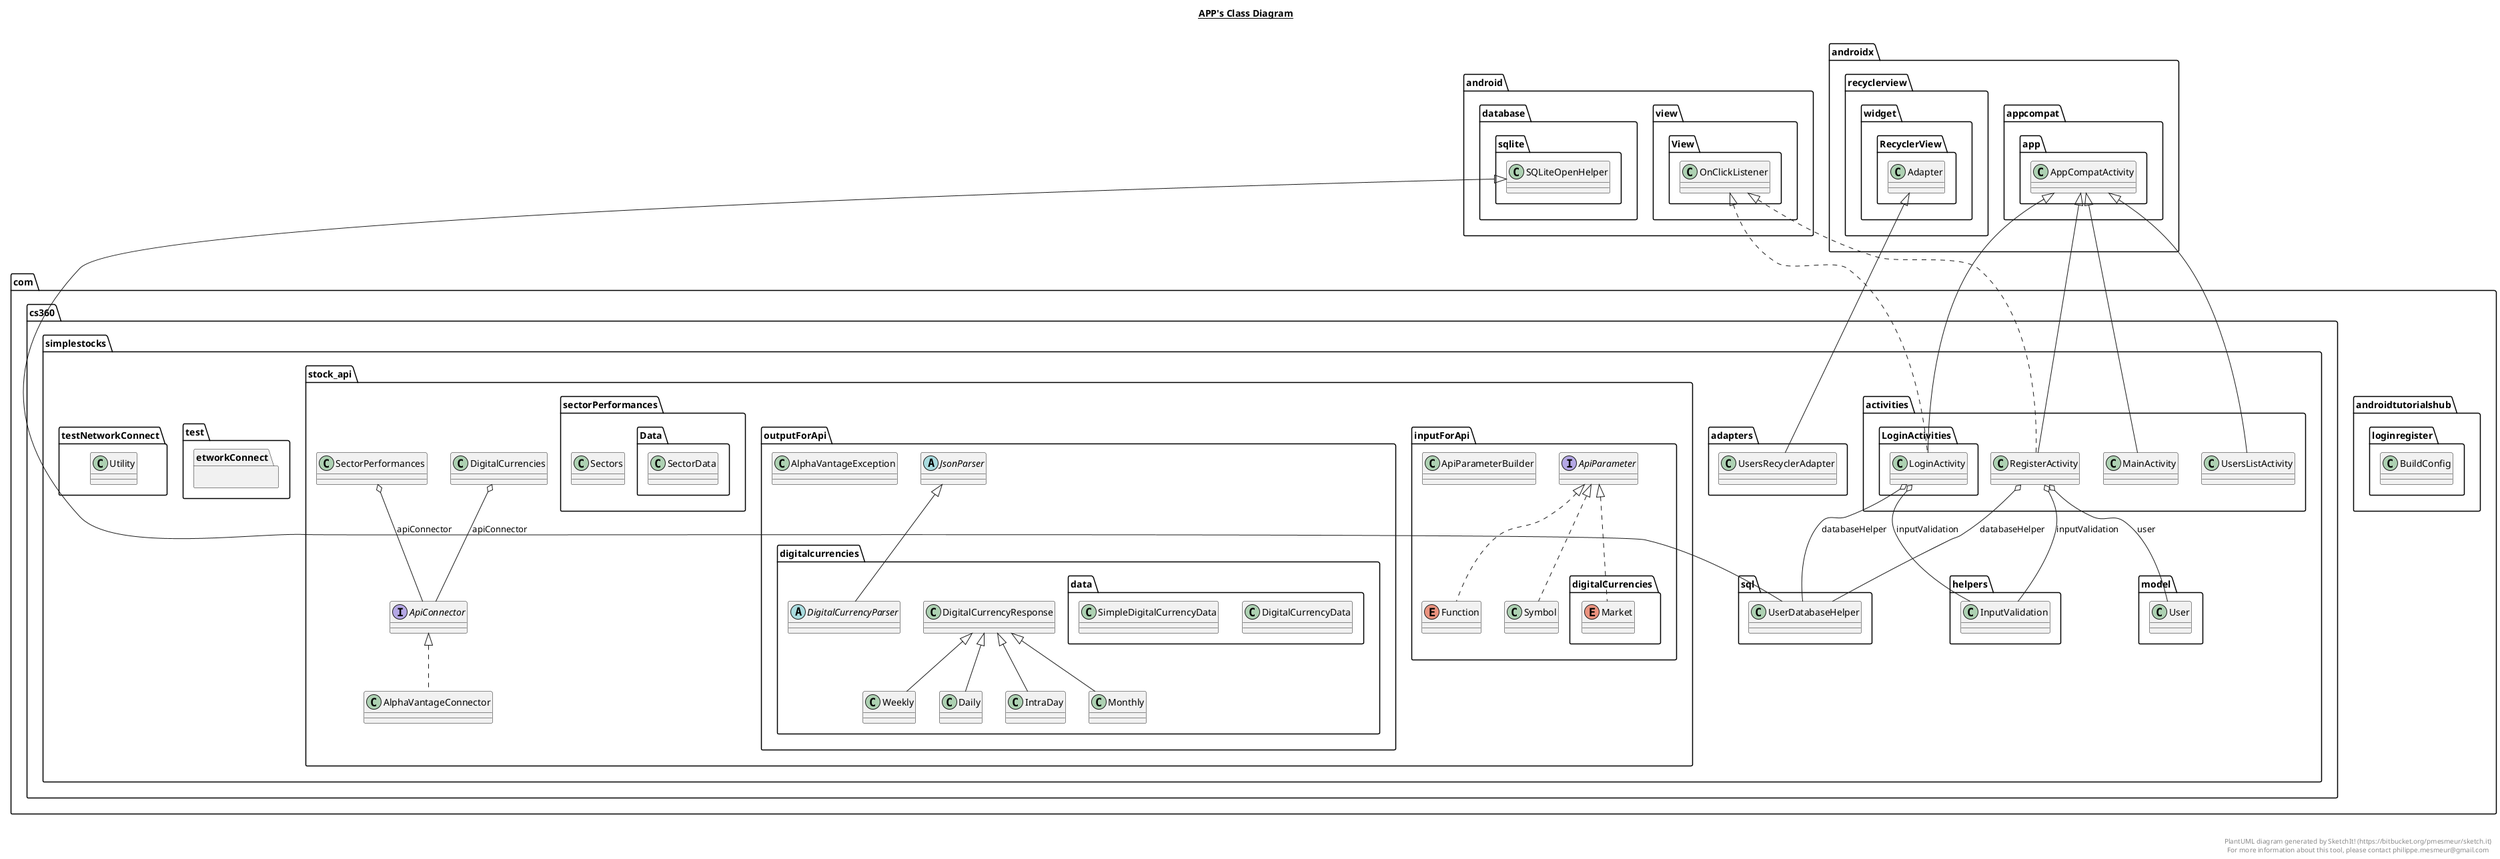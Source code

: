 @startuml

title __APP's Class Diagram__\n

  namespace com.androidtutorialshub.loginregister {
    class com.androidtutorialshub.loginregister.BuildConfig {

    }
  }
  

  namespace com.cs360.simplestocks.activities {
    class com.cs360.simplestocks.activities.LoginActivities.LoginActivity {
    }
  }
  

  namespace com.cs360.simplestocks.activities {
    class com.cs360.simplestocks.activities.MainActivity {
    }
  }
  

  namespace com.cs360.simplestocks.activities {
    class com.cs360.simplestocks.activities.RegisterActivity {
    }
  }
  

  namespace com.cs360.simplestocks.activities {
    class com.cs360.simplestocks.activities.UsersListActivity {
    }
  }
  

  namespace com.cs360.simplestocks.adapters {
    class com.cs360.simplestocks.adapters.UsersRecyclerAdapter {
    }
  }
  

  namespace com.cs360.simplestocks.helpers {
    class com.cs360.simplestocks.helpers.InputValidation {
    }
  }
  

  namespace com.cs360.simplestocks.model {
    class com.cs360.simplestocks.model.User {
    }
  }
  

  namespace com.cs360.simplestocks.sql {
    class com.cs360.simplestocks.sql.UserDatabaseHelper {
    }
  }
  

  namespace com.cs360.simplestocks.stock_api {
    class com.cs360.simplestocks.stock_api.AlphaVantageConnector {
    }
  }
  

  namespace com.cs360.simplestocks.stock_api {
    interface com.cs360.simplestocks.stock_api.ApiConnector {
    }
  }
  

  namespace com.cs360.simplestocks.stock_api {
    class com.cs360.simplestocks.stock_api.DigitalCurrencies {
    }
  }
  

  namespace com.cs360.simplestocks.stock_api {
    class com.cs360.simplestocks.stock_api.SectorPerformances {
    }
  }
  

  namespace com.cs360.simplestocks.stock_api {
    namespace inputForApi {
      interface com.cs360.simplestocks.stock_api.inputForApi.ApiParameter {
      }
    }
  }
  

  namespace com.cs360.simplestocks.stock_api {
    namespace inputForApi {
      class com.cs360.simplestocks.stock_api.inputForApi.ApiParameterBuilder {
      }
    }
  }
  

  namespace com.cs360.simplestocks.stock_api {
    namespace inputForApi {
      enum Function {
      }
    }
  }
  

  namespace com.cs360.simplestocks.stock_api {
    namespace inputForApi {
      class com.cs360.simplestocks.stock_api.inputForApi.Symbol {
      }
    }
  }
  

  namespace com.cs360.simplestocks.stock_api {
    namespace inputForApi {
      namespace digitalCurrencies {
        enum Market {
        }
      }
    }
  }
  

  namespace com.cs360.simplestocks.stock_api {
    namespace outputForApi {
      class com.cs360.simplestocks.stock_api.outputForApi.AlphaVantageException {
      }
    }
  }
  

  namespace com.cs360.simplestocks.stock_api {
    namespace outputForApi {
      abstract class com.cs360.simplestocks.stock_api.outputForApi.JsonParser {
      }
    }
  }
  

  namespace com.cs360.simplestocks.stock_api {
    namespace outputForApi {
      namespace digitalcurrencies {
        class com.cs360.simplestocks.stock_api.outputForApi.digitalcurrencies.Daily {
        }
      }
    }
  }
  

  namespace com.cs360.simplestocks.stock_api {
    namespace outputForApi {
      namespace digitalcurrencies {
        abstract class com.cs360.simplestocks.stock_api.outputForApi.digitalcurrencies.DigitalCurrencyParser {
        }
      }
    }
  }
  

  namespace com.cs360.simplestocks.stock_api {
    namespace outputForApi {
      namespace digitalcurrencies {
        class com.cs360.simplestocks.stock_api.outputForApi.digitalcurrencies.DigitalCurrencyResponse {
        }
      }
    }
  }
  

  namespace com.cs360.simplestocks.stock_api {
    namespace outputForApi {
      namespace digitalcurrencies {
        class com.cs360.simplestocks.stock_api.outputForApi.digitalcurrencies.IntraDay {
        }
      }
    }
  }
  

  namespace com.cs360.simplestocks.stock_api {
    namespace outputForApi {
      namespace digitalcurrencies {
        class com.cs360.simplestocks.stock_api.outputForApi.digitalcurrencies.Monthly {
        }
      }
    }
  }
  

  namespace com.cs360.simplestocks.stock_api {
    namespace outputForApi {
      namespace digitalcurrencies {
        class com.cs360.simplestocks.stock_api.outputForApi.digitalcurrencies.Weekly {
        }
      }
    }
  }
  

  namespace com.cs360.simplestocks.stock_api {
    namespace outputForApi {
      namespace digitalcurrencies {
        namespace data {
          class com.cs360.simplestocks.stock_api.outputForApi.digitalcurrencies.data.DigitalCurrencyData {
          }
        }
      }
    }
  }
  

  namespace com.cs360.simplestocks.stock_api {
    namespace outputForApi {
      namespace digitalcurrencies {
        namespace data {
          class com.cs360.simplestocks.stock_api.outputForApi.digitalcurrencies.data.SimpleDigitalCurrencyData {
          }
        }
      }
    }
  }
  

  namespace com.cs360.simplestocks.stock_api {
    namespace sectorPerformances {
      namespace Data {
        class com.cs360.simplestocks.stock_api.sectorPerformances.Data.SectorData {
        }
      }
    }
  }
  

  namespace com.cs360.simplestocks.stock_api {
    namespace sectorPerformances {
      class com.cs360.simplestocks.stock_api.sectorPerformances.Sectors {
      }
    }
  }
  

  namespace com.cs360.simplestocks.test {
    namespace etworkConnect {
      class com.cs360.simplestocks.testNetworkConnect.Utility {
      }
    }
  }
  

  com.cs360.simplestocks.activities.LoginActivities.LoginActivity .up.|> android.view.View.OnClickListener
  com.cs360.simplestocks.activities.LoginActivities.LoginActivity -up-|> androidx.appcompat.app.AppCompatActivity
  com.cs360.simplestocks.activities.LoginActivities.LoginActivity o-- com.cs360.simplestocks.sql.UserDatabaseHelper : databaseHelper
  com.cs360.simplestocks.activities.LoginActivities.LoginActivity o-- com.cs360.simplestocks.helpers.InputValidation : inputValidation
  com.cs360.simplestocks.activities.MainActivity -up-|> androidx.appcompat.app.AppCompatActivity
  com.cs360.simplestocks.activities.RegisterActivity .up.|> android.view.View.OnClickListener
  com.cs360.simplestocks.activities.RegisterActivity -up-|> androidx.appcompat.app.AppCompatActivity
  com.cs360.simplestocks.activities.RegisterActivity o-- com.cs360.simplestocks.sql.UserDatabaseHelper : databaseHelper
  com.cs360.simplestocks.activities.RegisterActivity o-- com.cs360.simplestocks.helpers.InputValidation : inputValidation
  com.cs360.simplestocks.activities.RegisterActivity o-- com.cs360.simplestocks.model.User : user
  com.cs360.simplestocks.activities.UsersListActivity -up-|> androidx.appcompat.app.AppCompatActivity
  com.cs360.simplestocks.adapters.UsersRecyclerAdapter -up-|> androidx.recyclerview.widget.RecyclerView.Adapter
  com.cs360.simplestocks.sql.UserDatabaseHelper -up-|> android.database.sqlite.SQLiteOpenHelper
  com.cs360.simplestocks.stock_api.AlphaVantageConnector .up.|> com.cs360.simplestocks.stock_api.ApiConnector
  com.cs360.simplestocks.stock_api.DigitalCurrencies o-- com.cs360.simplestocks.stock_api.ApiConnector : apiConnector
  com.cs360.simplestocks.stock_api.SectorPerformances o-- com.cs360.simplestocks.stock_api.ApiConnector : apiConnector
  com.cs360.simplestocks.stock_api.inputForApi.Function .up.|> com.cs360.simplestocks.stock_api.inputForApi.ApiParameter
  com.cs360.simplestocks.stock_api.inputForApi.Symbol .up.|> com.cs360.simplestocks.stock_api.inputForApi.ApiParameter
  com.cs360.simplestocks.stock_api.inputForApi.digitalCurrencies.Market .up.|> com.cs360.simplestocks.stock_api.inputForApi.ApiParameter
  com.cs360.simplestocks.stock_api.outputForApi.digitalcurrencies.Daily -up-|> com.cs360.simplestocks.stock_api.outputForApi.digitalcurrencies.DigitalCurrencyResponse
  com.cs360.simplestocks.stock_api.outputForApi.digitalcurrencies.DigitalCurrencyParser -up-|> com.cs360.simplestocks.stock_api.outputForApi.JsonParser
  com.cs360.simplestocks.stock_api.outputForApi.digitalcurrencies.IntraDay -up-|> com.cs360.simplestocks.stock_api.outputForApi.digitalcurrencies.DigitalCurrencyResponse
  com.cs360.simplestocks.stock_api.outputForApi.digitalcurrencies.Monthly -up-|> com.cs360.simplestocks.stock_api.outputForApi.digitalcurrencies.DigitalCurrencyResponse
  com.cs360.simplestocks.stock_api.outputForApi.digitalcurrencies.Weekly -up-|> com.cs360.simplestocks.stock_api.outputForApi.digitalcurrencies.DigitalCurrencyResponse


right footer


PlantUML diagram generated by SketchIt! (https://bitbucket.org/pmesmeur/sketch.it)
For more information about this tool, please contact philippe.mesmeur@gmail.com
endfooter

@enduml
